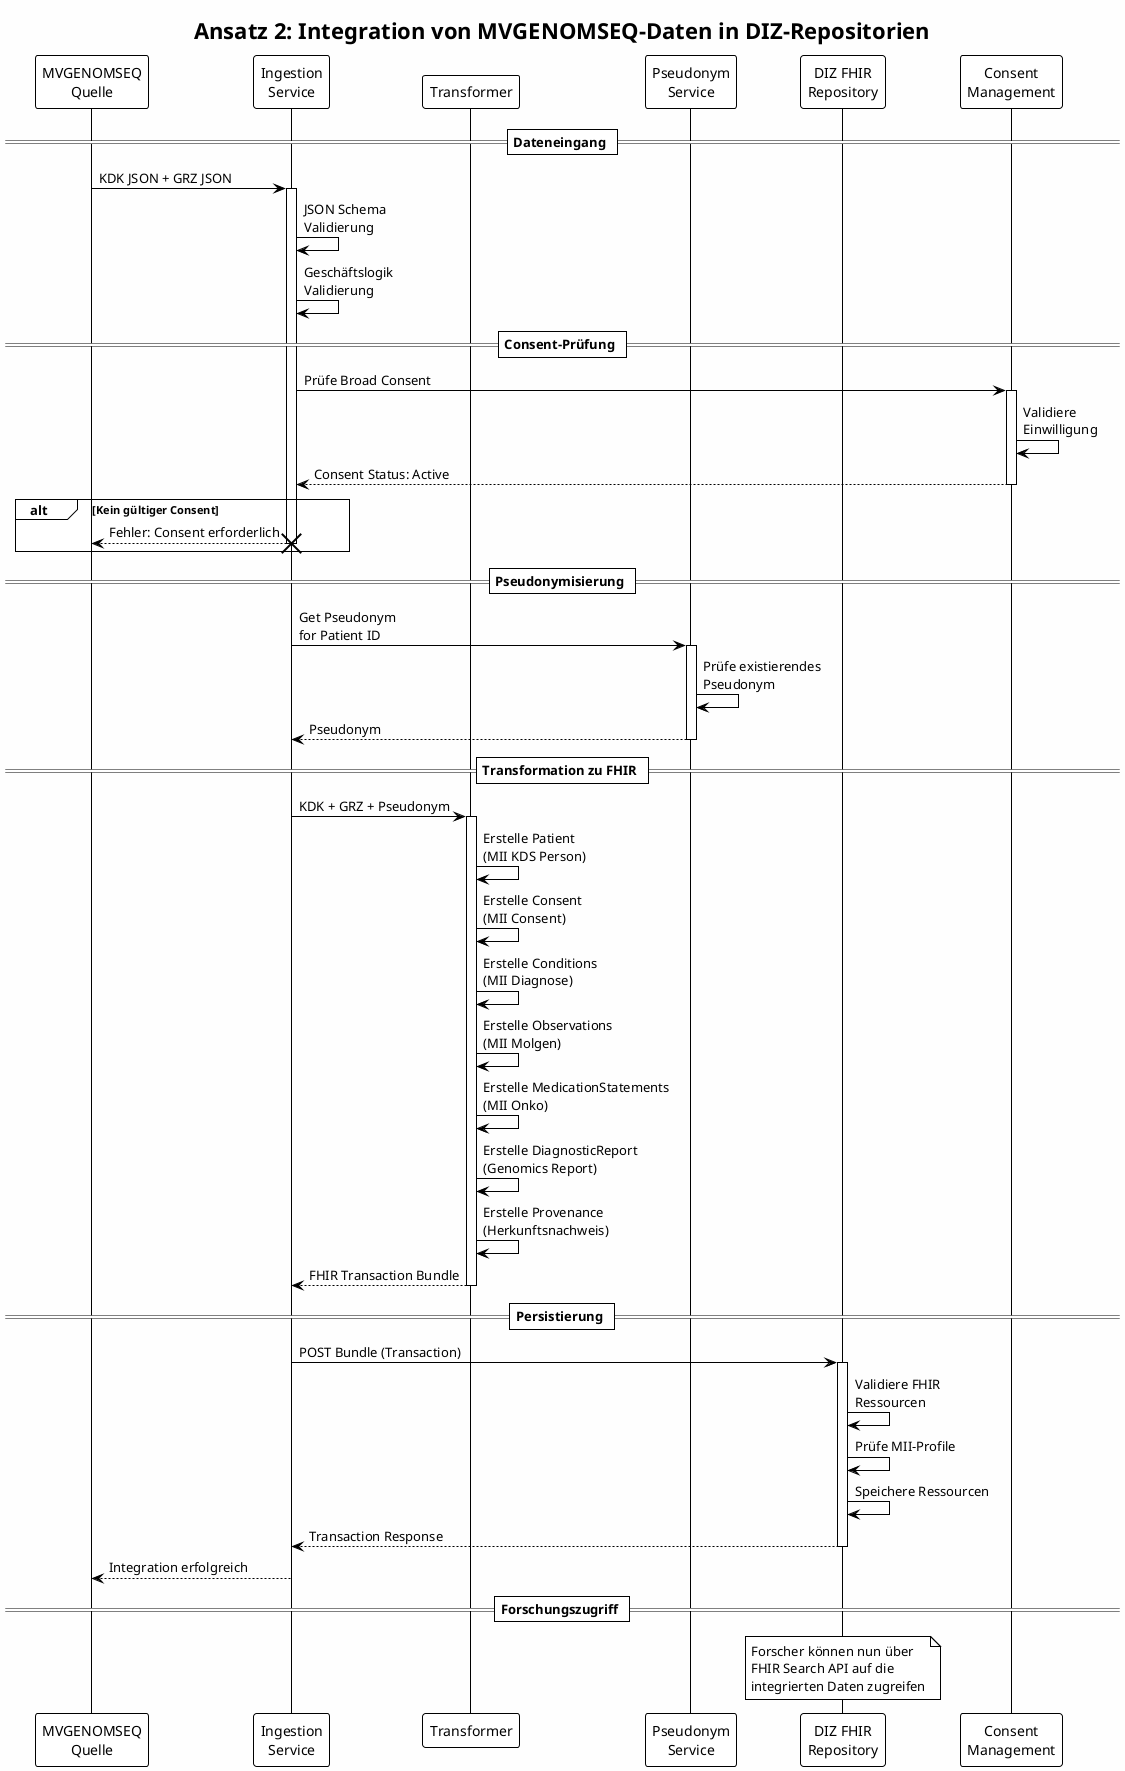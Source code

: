 @startuml
!theme plain
skinparam backgroundColor #FEFEFE
skinparam shadowing false

title Ansatz 2: Integration von MVGENOMSEQ-Daten in DIZ-Repositorien

participant "MVGENOMSEQ\nQuelle" as MV
participant "Ingestion\nService" as Ingest
participant "Transformer" as Transform
participant "Pseudonym\nService" as Pseudo
participant "DIZ FHIR\nRepository" as DIZ
participant "Consent\nManagement" as Consent

== Dateneingang ==

MV -> Ingest: KDK JSON + GRZ JSON
activate Ingest

Ingest -> Ingest: JSON Schema\nValidierung
Ingest -> Ingest: Geschäftslogik\nValidierung

== Consent-Prüfung ==

Ingest -> Consent: Prüfe Broad Consent
activate Consent
Consent -> Consent: Validiere\nEinwilligung
Consent --> Ingest: Consent Status: Active
deactivate Consent

alt Kein gültiger Consent
    Ingest --> MV: Fehler: Consent erforderlich
    destroy Ingest
end

== Pseudonymisierung ==

Ingest -> Pseudo: Get Pseudonym\nfor Patient ID
activate Pseudo
Pseudo -> Pseudo: Prüfe existierendes\nPseudonym
Pseudo --> Ingest: Pseudonym
deactivate Pseudo

== Transformation zu FHIR ==

Ingest -> Transform: KDK + GRZ + Pseudonym
activate Transform

Transform -> Transform: Erstelle Patient\n(MII KDS Person)
Transform -> Transform: Erstelle Consent\n(MII Consent)
Transform -> Transform: Erstelle Conditions\n(MII Diagnose)
Transform -> Transform: Erstelle Observations\n(MII Molgen)
Transform -> Transform: Erstelle MedicationStatements\n(MII Onko)
Transform -> Transform: Erstelle DiagnosticReport\n(Genomics Report)
Transform -> Transform: Erstelle Provenance\n(Herkunftsnachweis)

Transform --> Ingest: FHIR Transaction Bundle
deactivate Transform

== Persistierung ==

Ingest -> DIZ: POST Bundle (Transaction)
activate DIZ

DIZ -> DIZ: Validiere FHIR\nRessourcen
DIZ -> DIZ: Prüfe MII-Profile
DIZ -> DIZ: Speichere Ressourcen

DIZ --> Ingest: Transaction Response
deactivate DIZ

Ingest --> MV: Integration erfolgreich
deactivate Ingest

== Forschungszugriff ==

note over DIZ
  Forscher können nun über
  FHIR Search API auf die
  integrierten Daten zugreifen
end note

@enduml

